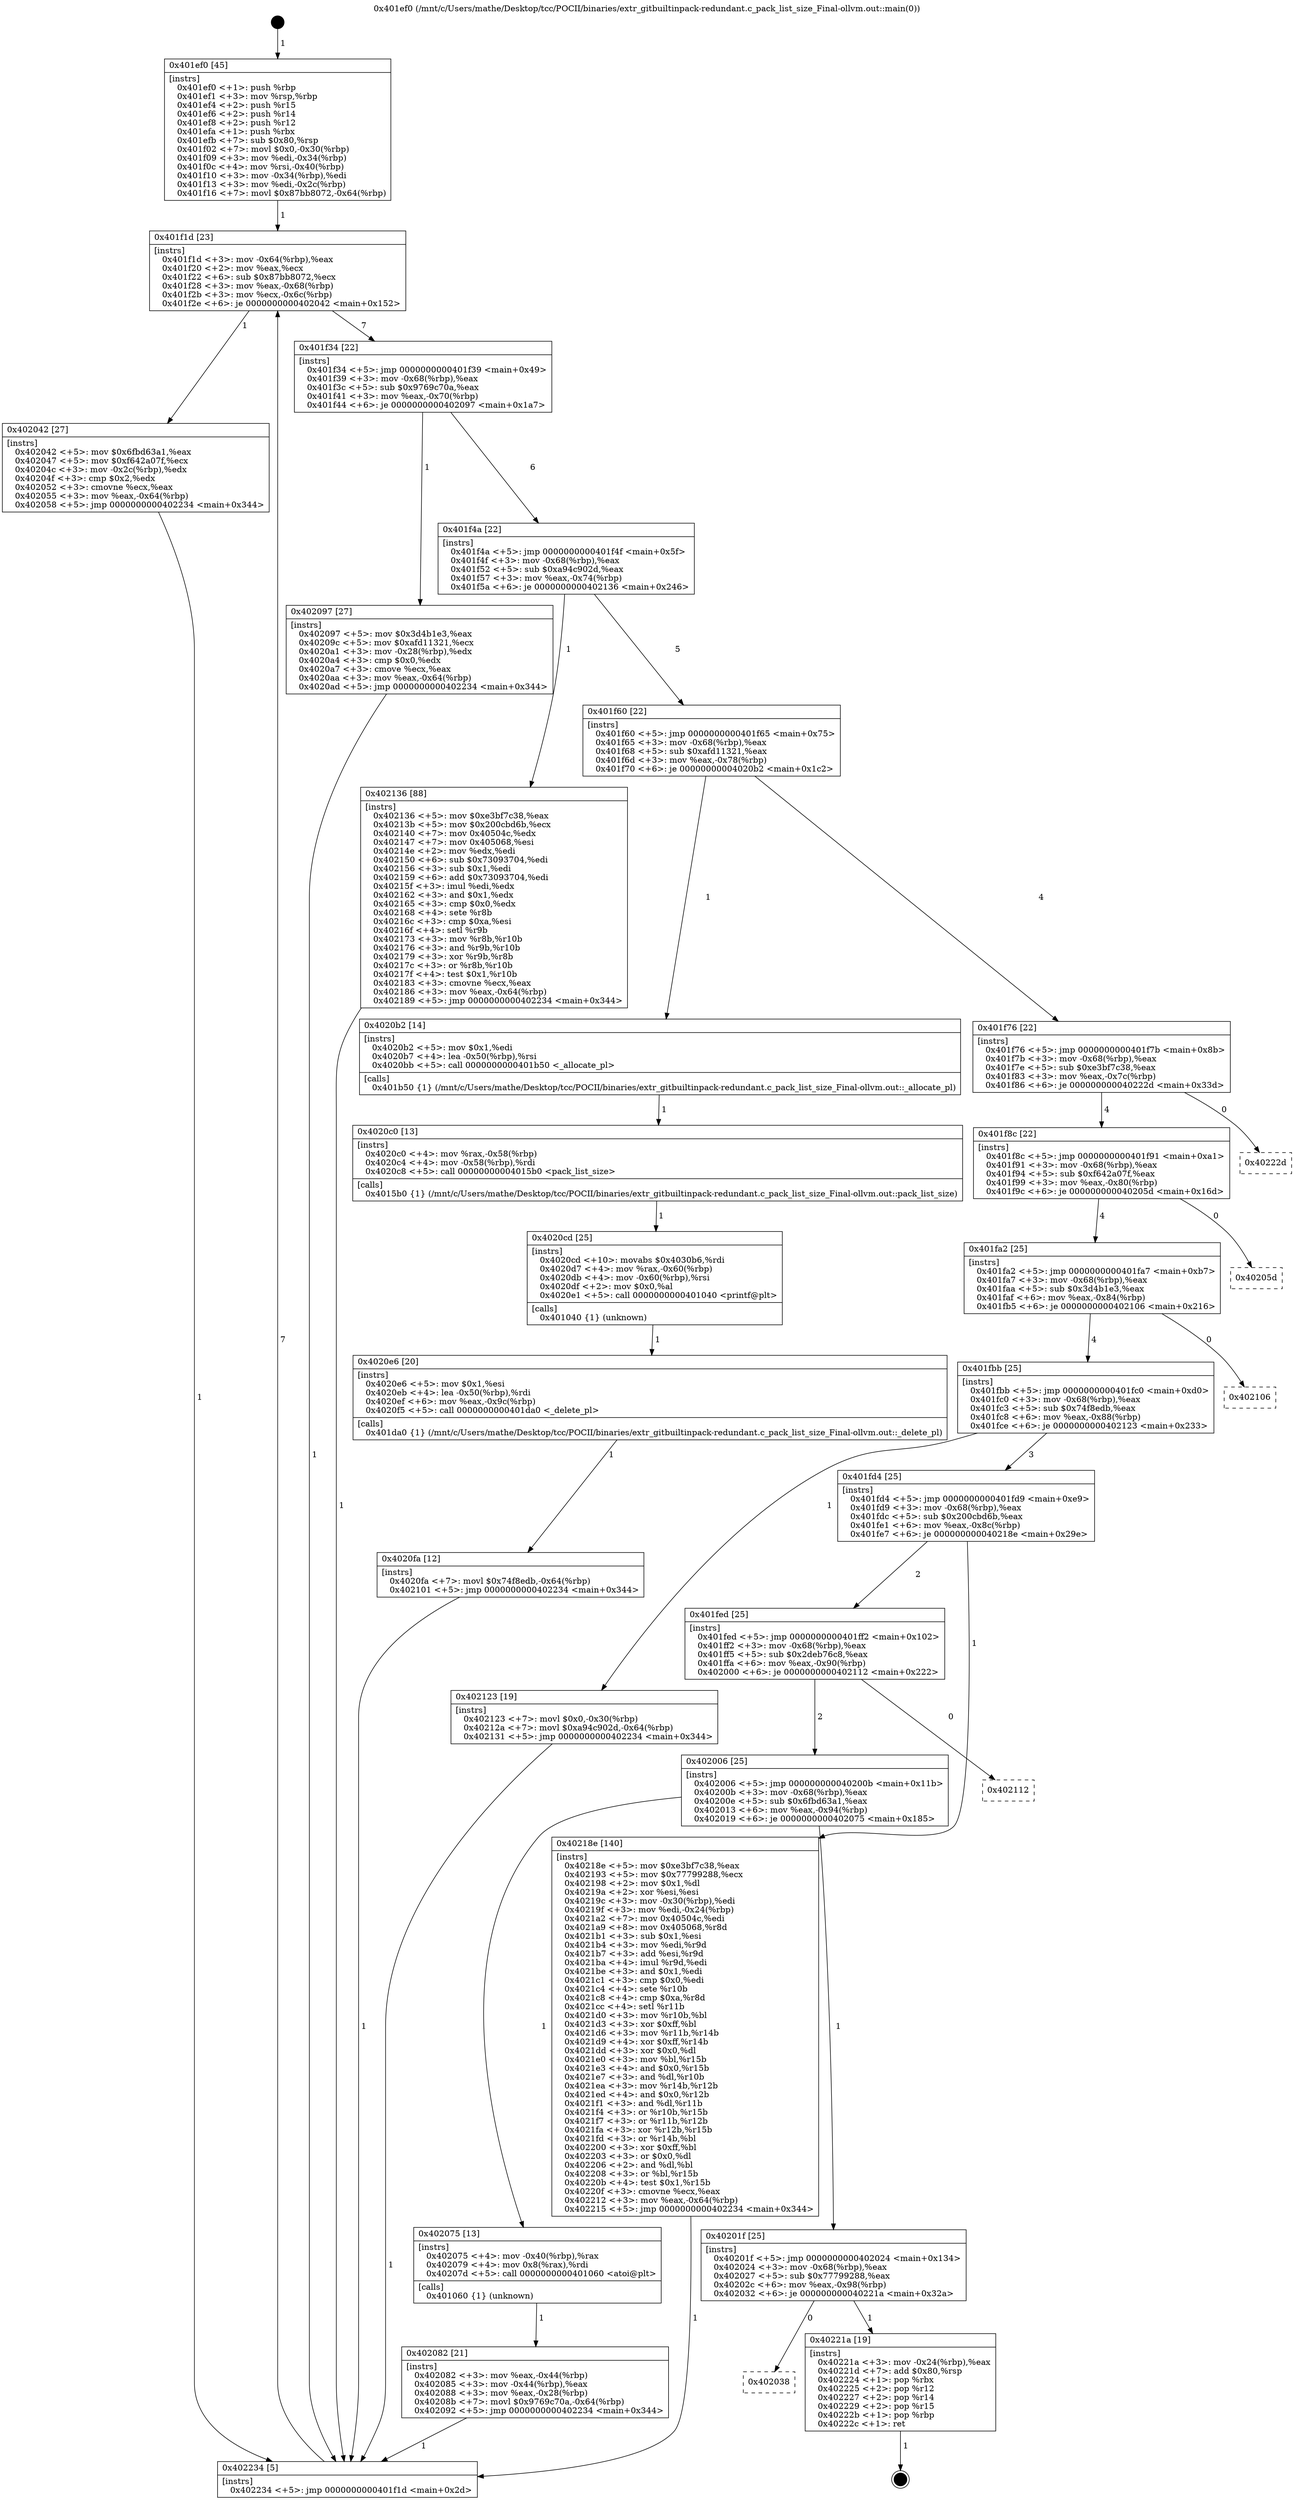 digraph "0x401ef0" {
  label = "0x401ef0 (/mnt/c/Users/mathe/Desktop/tcc/POCII/binaries/extr_gitbuiltinpack-redundant.c_pack_list_size_Final-ollvm.out::main(0))"
  labelloc = "t"
  node[shape=record]

  Entry [label="",width=0.3,height=0.3,shape=circle,fillcolor=black,style=filled]
  "0x401f1d" [label="{
     0x401f1d [23]\l
     | [instrs]\l
     &nbsp;&nbsp;0x401f1d \<+3\>: mov -0x64(%rbp),%eax\l
     &nbsp;&nbsp;0x401f20 \<+2\>: mov %eax,%ecx\l
     &nbsp;&nbsp;0x401f22 \<+6\>: sub $0x87bb8072,%ecx\l
     &nbsp;&nbsp;0x401f28 \<+3\>: mov %eax,-0x68(%rbp)\l
     &nbsp;&nbsp;0x401f2b \<+3\>: mov %ecx,-0x6c(%rbp)\l
     &nbsp;&nbsp;0x401f2e \<+6\>: je 0000000000402042 \<main+0x152\>\l
  }"]
  "0x402042" [label="{
     0x402042 [27]\l
     | [instrs]\l
     &nbsp;&nbsp;0x402042 \<+5\>: mov $0x6fbd63a1,%eax\l
     &nbsp;&nbsp;0x402047 \<+5\>: mov $0xf642a07f,%ecx\l
     &nbsp;&nbsp;0x40204c \<+3\>: mov -0x2c(%rbp),%edx\l
     &nbsp;&nbsp;0x40204f \<+3\>: cmp $0x2,%edx\l
     &nbsp;&nbsp;0x402052 \<+3\>: cmovne %ecx,%eax\l
     &nbsp;&nbsp;0x402055 \<+3\>: mov %eax,-0x64(%rbp)\l
     &nbsp;&nbsp;0x402058 \<+5\>: jmp 0000000000402234 \<main+0x344\>\l
  }"]
  "0x401f34" [label="{
     0x401f34 [22]\l
     | [instrs]\l
     &nbsp;&nbsp;0x401f34 \<+5\>: jmp 0000000000401f39 \<main+0x49\>\l
     &nbsp;&nbsp;0x401f39 \<+3\>: mov -0x68(%rbp),%eax\l
     &nbsp;&nbsp;0x401f3c \<+5\>: sub $0x9769c70a,%eax\l
     &nbsp;&nbsp;0x401f41 \<+3\>: mov %eax,-0x70(%rbp)\l
     &nbsp;&nbsp;0x401f44 \<+6\>: je 0000000000402097 \<main+0x1a7\>\l
  }"]
  "0x402234" [label="{
     0x402234 [5]\l
     | [instrs]\l
     &nbsp;&nbsp;0x402234 \<+5\>: jmp 0000000000401f1d \<main+0x2d\>\l
  }"]
  "0x401ef0" [label="{
     0x401ef0 [45]\l
     | [instrs]\l
     &nbsp;&nbsp;0x401ef0 \<+1\>: push %rbp\l
     &nbsp;&nbsp;0x401ef1 \<+3\>: mov %rsp,%rbp\l
     &nbsp;&nbsp;0x401ef4 \<+2\>: push %r15\l
     &nbsp;&nbsp;0x401ef6 \<+2\>: push %r14\l
     &nbsp;&nbsp;0x401ef8 \<+2\>: push %r12\l
     &nbsp;&nbsp;0x401efa \<+1\>: push %rbx\l
     &nbsp;&nbsp;0x401efb \<+7\>: sub $0x80,%rsp\l
     &nbsp;&nbsp;0x401f02 \<+7\>: movl $0x0,-0x30(%rbp)\l
     &nbsp;&nbsp;0x401f09 \<+3\>: mov %edi,-0x34(%rbp)\l
     &nbsp;&nbsp;0x401f0c \<+4\>: mov %rsi,-0x40(%rbp)\l
     &nbsp;&nbsp;0x401f10 \<+3\>: mov -0x34(%rbp),%edi\l
     &nbsp;&nbsp;0x401f13 \<+3\>: mov %edi,-0x2c(%rbp)\l
     &nbsp;&nbsp;0x401f16 \<+7\>: movl $0x87bb8072,-0x64(%rbp)\l
  }"]
  Exit [label="",width=0.3,height=0.3,shape=circle,fillcolor=black,style=filled,peripheries=2]
  "0x402097" [label="{
     0x402097 [27]\l
     | [instrs]\l
     &nbsp;&nbsp;0x402097 \<+5\>: mov $0x3d4b1e3,%eax\l
     &nbsp;&nbsp;0x40209c \<+5\>: mov $0xafd11321,%ecx\l
     &nbsp;&nbsp;0x4020a1 \<+3\>: mov -0x28(%rbp),%edx\l
     &nbsp;&nbsp;0x4020a4 \<+3\>: cmp $0x0,%edx\l
     &nbsp;&nbsp;0x4020a7 \<+3\>: cmove %ecx,%eax\l
     &nbsp;&nbsp;0x4020aa \<+3\>: mov %eax,-0x64(%rbp)\l
     &nbsp;&nbsp;0x4020ad \<+5\>: jmp 0000000000402234 \<main+0x344\>\l
  }"]
  "0x401f4a" [label="{
     0x401f4a [22]\l
     | [instrs]\l
     &nbsp;&nbsp;0x401f4a \<+5\>: jmp 0000000000401f4f \<main+0x5f\>\l
     &nbsp;&nbsp;0x401f4f \<+3\>: mov -0x68(%rbp),%eax\l
     &nbsp;&nbsp;0x401f52 \<+5\>: sub $0xa94c902d,%eax\l
     &nbsp;&nbsp;0x401f57 \<+3\>: mov %eax,-0x74(%rbp)\l
     &nbsp;&nbsp;0x401f5a \<+6\>: je 0000000000402136 \<main+0x246\>\l
  }"]
  "0x402038" [label="{
     0x402038\l
  }", style=dashed]
  "0x402136" [label="{
     0x402136 [88]\l
     | [instrs]\l
     &nbsp;&nbsp;0x402136 \<+5\>: mov $0xe3bf7c38,%eax\l
     &nbsp;&nbsp;0x40213b \<+5\>: mov $0x200cbd6b,%ecx\l
     &nbsp;&nbsp;0x402140 \<+7\>: mov 0x40504c,%edx\l
     &nbsp;&nbsp;0x402147 \<+7\>: mov 0x405068,%esi\l
     &nbsp;&nbsp;0x40214e \<+2\>: mov %edx,%edi\l
     &nbsp;&nbsp;0x402150 \<+6\>: sub $0x73093704,%edi\l
     &nbsp;&nbsp;0x402156 \<+3\>: sub $0x1,%edi\l
     &nbsp;&nbsp;0x402159 \<+6\>: add $0x73093704,%edi\l
     &nbsp;&nbsp;0x40215f \<+3\>: imul %edi,%edx\l
     &nbsp;&nbsp;0x402162 \<+3\>: and $0x1,%edx\l
     &nbsp;&nbsp;0x402165 \<+3\>: cmp $0x0,%edx\l
     &nbsp;&nbsp;0x402168 \<+4\>: sete %r8b\l
     &nbsp;&nbsp;0x40216c \<+3\>: cmp $0xa,%esi\l
     &nbsp;&nbsp;0x40216f \<+4\>: setl %r9b\l
     &nbsp;&nbsp;0x402173 \<+3\>: mov %r8b,%r10b\l
     &nbsp;&nbsp;0x402176 \<+3\>: and %r9b,%r10b\l
     &nbsp;&nbsp;0x402179 \<+3\>: xor %r9b,%r8b\l
     &nbsp;&nbsp;0x40217c \<+3\>: or %r8b,%r10b\l
     &nbsp;&nbsp;0x40217f \<+4\>: test $0x1,%r10b\l
     &nbsp;&nbsp;0x402183 \<+3\>: cmovne %ecx,%eax\l
     &nbsp;&nbsp;0x402186 \<+3\>: mov %eax,-0x64(%rbp)\l
     &nbsp;&nbsp;0x402189 \<+5\>: jmp 0000000000402234 \<main+0x344\>\l
  }"]
  "0x401f60" [label="{
     0x401f60 [22]\l
     | [instrs]\l
     &nbsp;&nbsp;0x401f60 \<+5\>: jmp 0000000000401f65 \<main+0x75\>\l
     &nbsp;&nbsp;0x401f65 \<+3\>: mov -0x68(%rbp),%eax\l
     &nbsp;&nbsp;0x401f68 \<+5\>: sub $0xafd11321,%eax\l
     &nbsp;&nbsp;0x401f6d \<+3\>: mov %eax,-0x78(%rbp)\l
     &nbsp;&nbsp;0x401f70 \<+6\>: je 00000000004020b2 \<main+0x1c2\>\l
  }"]
  "0x40221a" [label="{
     0x40221a [19]\l
     | [instrs]\l
     &nbsp;&nbsp;0x40221a \<+3\>: mov -0x24(%rbp),%eax\l
     &nbsp;&nbsp;0x40221d \<+7\>: add $0x80,%rsp\l
     &nbsp;&nbsp;0x402224 \<+1\>: pop %rbx\l
     &nbsp;&nbsp;0x402225 \<+2\>: pop %r12\l
     &nbsp;&nbsp;0x402227 \<+2\>: pop %r14\l
     &nbsp;&nbsp;0x402229 \<+2\>: pop %r15\l
     &nbsp;&nbsp;0x40222b \<+1\>: pop %rbp\l
     &nbsp;&nbsp;0x40222c \<+1\>: ret\l
  }"]
  "0x4020b2" [label="{
     0x4020b2 [14]\l
     | [instrs]\l
     &nbsp;&nbsp;0x4020b2 \<+5\>: mov $0x1,%edi\l
     &nbsp;&nbsp;0x4020b7 \<+4\>: lea -0x50(%rbp),%rsi\l
     &nbsp;&nbsp;0x4020bb \<+5\>: call 0000000000401b50 \<_allocate_pl\>\l
     | [calls]\l
     &nbsp;&nbsp;0x401b50 \{1\} (/mnt/c/Users/mathe/Desktop/tcc/POCII/binaries/extr_gitbuiltinpack-redundant.c_pack_list_size_Final-ollvm.out::_allocate_pl)\l
  }"]
  "0x401f76" [label="{
     0x401f76 [22]\l
     | [instrs]\l
     &nbsp;&nbsp;0x401f76 \<+5\>: jmp 0000000000401f7b \<main+0x8b\>\l
     &nbsp;&nbsp;0x401f7b \<+3\>: mov -0x68(%rbp),%eax\l
     &nbsp;&nbsp;0x401f7e \<+5\>: sub $0xe3bf7c38,%eax\l
     &nbsp;&nbsp;0x401f83 \<+3\>: mov %eax,-0x7c(%rbp)\l
     &nbsp;&nbsp;0x401f86 \<+6\>: je 000000000040222d \<main+0x33d\>\l
  }"]
  "0x4020fa" [label="{
     0x4020fa [12]\l
     | [instrs]\l
     &nbsp;&nbsp;0x4020fa \<+7\>: movl $0x74f8edb,-0x64(%rbp)\l
     &nbsp;&nbsp;0x402101 \<+5\>: jmp 0000000000402234 \<main+0x344\>\l
  }"]
  "0x40222d" [label="{
     0x40222d\l
  }", style=dashed]
  "0x401f8c" [label="{
     0x401f8c [22]\l
     | [instrs]\l
     &nbsp;&nbsp;0x401f8c \<+5\>: jmp 0000000000401f91 \<main+0xa1\>\l
     &nbsp;&nbsp;0x401f91 \<+3\>: mov -0x68(%rbp),%eax\l
     &nbsp;&nbsp;0x401f94 \<+5\>: sub $0xf642a07f,%eax\l
     &nbsp;&nbsp;0x401f99 \<+3\>: mov %eax,-0x80(%rbp)\l
     &nbsp;&nbsp;0x401f9c \<+6\>: je 000000000040205d \<main+0x16d\>\l
  }"]
  "0x4020e6" [label="{
     0x4020e6 [20]\l
     | [instrs]\l
     &nbsp;&nbsp;0x4020e6 \<+5\>: mov $0x1,%esi\l
     &nbsp;&nbsp;0x4020eb \<+4\>: lea -0x50(%rbp),%rdi\l
     &nbsp;&nbsp;0x4020ef \<+6\>: mov %eax,-0x9c(%rbp)\l
     &nbsp;&nbsp;0x4020f5 \<+5\>: call 0000000000401da0 \<_delete_pl\>\l
     | [calls]\l
     &nbsp;&nbsp;0x401da0 \{1\} (/mnt/c/Users/mathe/Desktop/tcc/POCII/binaries/extr_gitbuiltinpack-redundant.c_pack_list_size_Final-ollvm.out::_delete_pl)\l
  }"]
  "0x40205d" [label="{
     0x40205d\l
  }", style=dashed]
  "0x401fa2" [label="{
     0x401fa2 [25]\l
     | [instrs]\l
     &nbsp;&nbsp;0x401fa2 \<+5\>: jmp 0000000000401fa7 \<main+0xb7\>\l
     &nbsp;&nbsp;0x401fa7 \<+3\>: mov -0x68(%rbp),%eax\l
     &nbsp;&nbsp;0x401faa \<+5\>: sub $0x3d4b1e3,%eax\l
     &nbsp;&nbsp;0x401faf \<+6\>: mov %eax,-0x84(%rbp)\l
     &nbsp;&nbsp;0x401fb5 \<+6\>: je 0000000000402106 \<main+0x216\>\l
  }"]
  "0x4020cd" [label="{
     0x4020cd [25]\l
     | [instrs]\l
     &nbsp;&nbsp;0x4020cd \<+10\>: movabs $0x4030b6,%rdi\l
     &nbsp;&nbsp;0x4020d7 \<+4\>: mov %rax,-0x60(%rbp)\l
     &nbsp;&nbsp;0x4020db \<+4\>: mov -0x60(%rbp),%rsi\l
     &nbsp;&nbsp;0x4020df \<+2\>: mov $0x0,%al\l
     &nbsp;&nbsp;0x4020e1 \<+5\>: call 0000000000401040 \<printf@plt\>\l
     | [calls]\l
     &nbsp;&nbsp;0x401040 \{1\} (unknown)\l
  }"]
  "0x402106" [label="{
     0x402106\l
  }", style=dashed]
  "0x401fbb" [label="{
     0x401fbb [25]\l
     | [instrs]\l
     &nbsp;&nbsp;0x401fbb \<+5\>: jmp 0000000000401fc0 \<main+0xd0\>\l
     &nbsp;&nbsp;0x401fc0 \<+3\>: mov -0x68(%rbp),%eax\l
     &nbsp;&nbsp;0x401fc3 \<+5\>: sub $0x74f8edb,%eax\l
     &nbsp;&nbsp;0x401fc8 \<+6\>: mov %eax,-0x88(%rbp)\l
     &nbsp;&nbsp;0x401fce \<+6\>: je 0000000000402123 \<main+0x233\>\l
  }"]
  "0x4020c0" [label="{
     0x4020c0 [13]\l
     | [instrs]\l
     &nbsp;&nbsp;0x4020c0 \<+4\>: mov %rax,-0x58(%rbp)\l
     &nbsp;&nbsp;0x4020c4 \<+4\>: mov -0x58(%rbp),%rdi\l
     &nbsp;&nbsp;0x4020c8 \<+5\>: call 00000000004015b0 \<pack_list_size\>\l
     | [calls]\l
     &nbsp;&nbsp;0x4015b0 \{1\} (/mnt/c/Users/mathe/Desktop/tcc/POCII/binaries/extr_gitbuiltinpack-redundant.c_pack_list_size_Final-ollvm.out::pack_list_size)\l
  }"]
  "0x402123" [label="{
     0x402123 [19]\l
     | [instrs]\l
     &nbsp;&nbsp;0x402123 \<+7\>: movl $0x0,-0x30(%rbp)\l
     &nbsp;&nbsp;0x40212a \<+7\>: movl $0xa94c902d,-0x64(%rbp)\l
     &nbsp;&nbsp;0x402131 \<+5\>: jmp 0000000000402234 \<main+0x344\>\l
  }"]
  "0x401fd4" [label="{
     0x401fd4 [25]\l
     | [instrs]\l
     &nbsp;&nbsp;0x401fd4 \<+5\>: jmp 0000000000401fd9 \<main+0xe9\>\l
     &nbsp;&nbsp;0x401fd9 \<+3\>: mov -0x68(%rbp),%eax\l
     &nbsp;&nbsp;0x401fdc \<+5\>: sub $0x200cbd6b,%eax\l
     &nbsp;&nbsp;0x401fe1 \<+6\>: mov %eax,-0x8c(%rbp)\l
     &nbsp;&nbsp;0x401fe7 \<+6\>: je 000000000040218e \<main+0x29e\>\l
  }"]
  "0x402082" [label="{
     0x402082 [21]\l
     | [instrs]\l
     &nbsp;&nbsp;0x402082 \<+3\>: mov %eax,-0x44(%rbp)\l
     &nbsp;&nbsp;0x402085 \<+3\>: mov -0x44(%rbp),%eax\l
     &nbsp;&nbsp;0x402088 \<+3\>: mov %eax,-0x28(%rbp)\l
     &nbsp;&nbsp;0x40208b \<+7\>: movl $0x9769c70a,-0x64(%rbp)\l
     &nbsp;&nbsp;0x402092 \<+5\>: jmp 0000000000402234 \<main+0x344\>\l
  }"]
  "0x40218e" [label="{
     0x40218e [140]\l
     | [instrs]\l
     &nbsp;&nbsp;0x40218e \<+5\>: mov $0xe3bf7c38,%eax\l
     &nbsp;&nbsp;0x402193 \<+5\>: mov $0x77799288,%ecx\l
     &nbsp;&nbsp;0x402198 \<+2\>: mov $0x1,%dl\l
     &nbsp;&nbsp;0x40219a \<+2\>: xor %esi,%esi\l
     &nbsp;&nbsp;0x40219c \<+3\>: mov -0x30(%rbp),%edi\l
     &nbsp;&nbsp;0x40219f \<+3\>: mov %edi,-0x24(%rbp)\l
     &nbsp;&nbsp;0x4021a2 \<+7\>: mov 0x40504c,%edi\l
     &nbsp;&nbsp;0x4021a9 \<+8\>: mov 0x405068,%r8d\l
     &nbsp;&nbsp;0x4021b1 \<+3\>: sub $0x1,%esi\l
     &nbsp;&nbsp;0x4021b4 \<+3\>: mov %edi,%r9d\l
     &nbsp;&nbsp;0x4021b7 \<+3\>: add %esi,%r9d\l
     &nbsp;&nbsp;0x4021ba \<+4\>: imul %r9d,%edi\l
     &nbsp;&nbsp;0x4021be \<+3\>: and $0x1,%edi\l
     &nbsp;&nbsp;0x4021c1 \<+3\>: cmp $0x0,%edi\l
     &nbsp;&nbsp;0x4021c4 \<+4\>: sete %r10b\l
     &nbsp;&nbsp;0x4021c8 \<+4\>: cmp $0xa,%r8d\l
     &nbsp;&nbsp;0x4021cc \<+4\>: setl %r11b\l
     &nbsp;&nbsp;0x4021d0 \<+3\>: mov %r10b,%bl\l
     &nbsp;&nbsp;0x4021d3 \<+3\>: xor $0xff,%bl\l
     &nbsp;&nbsp;0x4021d6 \<+3\>: mov %r11b,%r14b\l
     &nbsp;&nbsp;0x4021d9 \<+4\>: xor $0xff,%r14b\l
     &nbsp;&nbsp;0x4021dd \<+3\>: xor $0x0,%dl\l
     &nbsp;&nbsp;0x4021e0 \<+3\>: mov %bl,%r15b\l
     &nbsp;&nbsp;0x4021e3 \<+4\>: and $0x0,%r15b\l
     &nbsp;&nbsp;0x4021e7 \<+3\>: and %dl,%r10b\l
     &nbsp;&nbsp;0x4021ea \<+3\>: mov %r14b,%r12b\l
     &nbsp;&nbsp;0x4021ed \<+4\>: and $0x0,%r12b\l
     &nbsp;&nbsp;0x4021f1 \<+3\>: and %dl,%r11b\l
     &nbsp;&nbsp;0x4021f4 \<+3\>: or %r10b,%r15b\l
     &nbsp;&nbsp;0x4021f7 \<+3\>: or %r11b,%r12b\l
     &nbsp;&nbsp;0x4021fa \<+3\>: xor %r12b,%r15b\l
     &nbsp;&nbsp;0x4021fd \<+3\>: or %r14b,%bl\l
     &nbsp;&nbsp;0x402200 \<+3\>: xor $0xff,%bl\l
     &nbsp;&nbsp;0x402203 \<+3\>: or $0x0,%dl\l
     &nbsp;&nbsp;0x402206 \<+2\>: and %dl,%bl\l
     &nbsp;&nbsp;0x402208 \<+3\>: or %bl,%r15b\l
     &nbsp;&nbsp;0x40220b \<+4\>: test $0x1,%r15b\l
     &nbsp;&nbsp;0x40220f \<+3\>: cmovne %ecx,%eax\l
     &nbsp;&nbsp;0x402212 \<+3\>: mov %eax,-0x64(%rbp)\l
     &nbsp;&nbsp;0x402215 \<+5\>: jmp 0000000000402234 \<main+0x344\>\l
  }"]
  "0x401fed" [label="{
     0x401fed [25]\l
     | [instrs]\l
     &nbsp;&nbsp;0x401fed \<+5\>: jmp 0000000000401ff2 \<main+0x102\>\l
     &nbsp;&nbsp;0x401ff2 \<+3\>: mov -0x68(%rbp),%eax\l
     &nbsp;&nbsp;0x401ff5 \<+5\>: sub $0x2deb76c8,%eax\l
     &nbsp;&nbsp;0x401ffa \<+6\>: mov %eax,-0x90(%rbp)\l
     &nbsp;&nbsp;0x402000 \<+6\>: je 0000000000402112 \<main+0x222\>\l
  }"]
  "0x40201f" [label="{
     0x40201f [25]\l
     | [instrs]\l
     &nbsp;&nbsp;0x40201f \<+5\>: jmp 0000000000402024 \<main+0x134\>\l
     &nbsp;&nbsp;0x402024 \<+3\>: mov -0x68(%rbp),%eax\l
     &nbsp;&nbsp;0x402027 \<+5\>: sub $0x77799288,%eax\l
     &nbsp;&nbsp;0x40202c \<+6\>: mov %eax,-0x98(%rbp)\l
     &nbsp;&nbsp;0x402032 \<+6\>: je 000000000040221a \<main+0x32a\>\l
  }"]
  "0x402112" [label="{
     0x402112\l
  }", style=dashed]
  "0x402006" [label="{
     0x402006 [25]\l
     | [instrs]\l
     &nbsp;&nbsp;0x402006 \<+5\>: jmp 000000000040200b \<main+0x11b\>\l
     &nbsp;&nbsp;0x40200b \<+3\>: mov -0x68(%rbp),%eax\l
     &nbsp;&nbsp;0x40200e \<+5\>: sub $0x6fbd63a1,%eax\l
     &nbsp;&nbsp;0x402013 \<+6\>: mov %eax,-0x94(%rbp)\l
     &nbsp;&nbsp;0x402019 \<+6\>: je 0000000000402075 \<main+0x185\>\l
  }"]
  "0x402075" [label="{
     0x402075 [13]\l
     | [instrs]\l
     &nbsp;&nbsp;0x402075 \<+4\>: mov -0x40(%rbp),%rax\l
     &nbsp;&nbsp;0x402079 \<+4\>: mov 0x8(%rax),%rdi\l
     &nbsp;&nbsp;0x40207d \<+5\>: call 0000000000401060 \<atoi@plt\>\l
     | [calls]\l
     &nbsp;&nbsp;0x401060 \{1\} (unknown)\l
  }"]
  Entry -> "0x401ef0" [label=" 1"]
  "0x401f1d" -> "0x402042" [label=" 1"]
  "0x401f1d" -> "0x401f34" [label=" 7"]
  "0x402042" -> "0x402234" [label=" 1"]
  "0x401ef0" -> "0x401f1d" [label=" 1"]
  "0x402234" -> "0x401f1d" [label=" 7"]
  "0x40221a" -> Exit [label=" 1"]
  "0x401f34" -> "0x402097" [label=" 1"]
  "0x401f34" -> "0x401f4a" [label=" 6"]
  "0x40201f" -> "0x402038" [label=" 0"]
  "0x401f4a" -> "0x402136" [label=" 1"]
  "0x401f4a" -> "0x401f60" [label=" 5"]
  "0x40201f" -> "0x40221a" [label=" 1"]
  "0x401f60" -> "0x4020b2" [label=" 1"]
  "0x401f60" -> "0x401f76" [label=" 4"]
  "0x40218e" -> "0x402234" [label=" 1"]
  "0x401f76" -> "0x40222d" [label=" 0"]
  "0x401f76" -> "0x401f8c" [label=" 4"]
  "0x402136" -> "0x402234" [label=" 1"]
  "0x401f8c" -> "0x40205d" [label=" 0"]
  "0x401f8c" -> "0x401fa2" [label=" 4"]
  "0x402123" -> "0x402234" [label=" 1"]
  "0x401fa2" -> "0x402106" [label=" 0"]
  "0x401fa2" -> "0x401fbb" [label=" 4"]
  "0x4020fa" -> "0x402234" [label=" 1"]
  "0x401fbb" -> "0x402123" [label=" 1"]
  "0x401fbb" -> "0x401fd4" [label=" 3"]
  "0x4020e6" -> "0x4020fa" [label=" 1"]
  "0x401fd4" -> "0x40218e" [label=" 1"]
  "0x401fd4" -> "0x401fed" [label=" 2"]
  "0x4020cd" -> "0x4020e6" [label=" 1"]
  "0x401fed" -> "0x402112" [label=" 0"]
  "0x401fed" -> "0x402006" [label=" 2"]
  "0x4020c0" -> "0x4020cd" [label=" 1"]
  "0x402006" -> "0x402075" [label=" 1"]
  "0x402006" -> "0x40201f" [label=" 1"]
  "0x402075" -> "0x402082" [label=" 1"]
  "0x402082" -> "0x402234" [label=" 1"]
  "0x402097" -> "0x402234" [label=" 1"]
  "0x4020b2" -> "0x4020c0" [label=" 1"]
}
